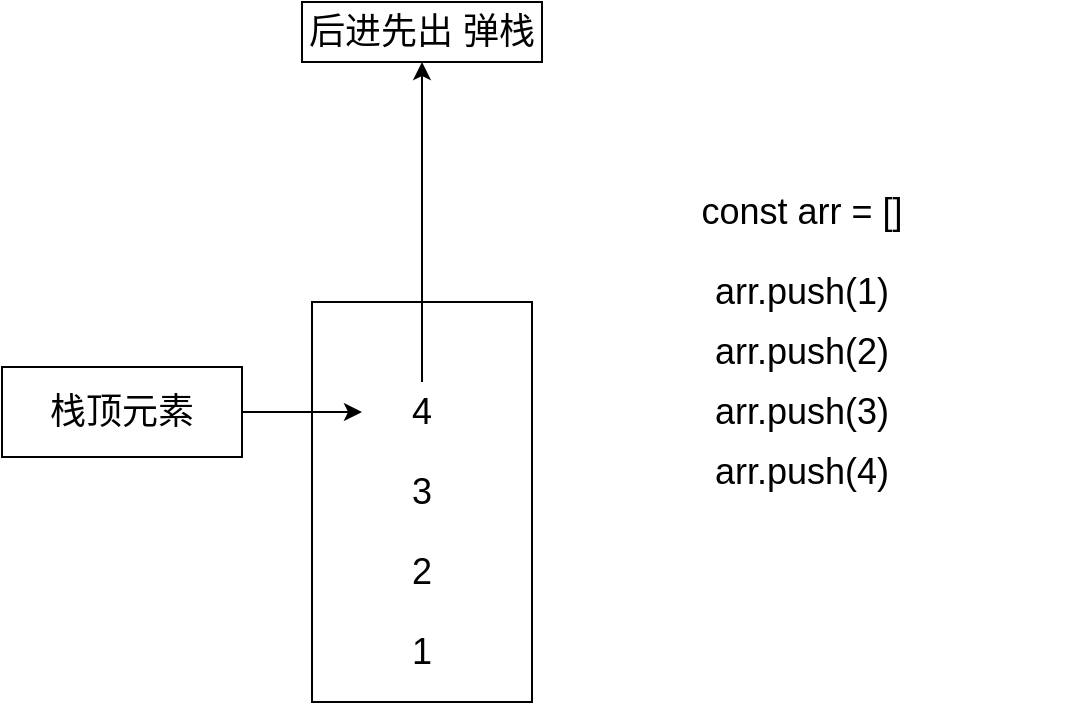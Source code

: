 <mxfile>
    <diagram id="dZ74_g-WH3ZaZNNVDX_l" name="Page-1">
        <mxGraphModel dx="841" dy="497" grid="1" gridSize="10" guides="1" tooltips="1" connect="1" arrows="1" fold="1" page="1" pageScale="1" pageWidth="1169" pageHeight="1654" math="0" shadow="0">
            <root>
                <mxCell id="0"/>
                <mxCell id="1" parent="0"/>
                <mxCell id="2" value="" style="rounded=0;whiteSpace=wrap;html=1;" vertex="1" parent="1">
                    <mxGeometry x="255" y="220" width="110" height="200" as="geometry"/>
                </mxCell>
                <mxCell id="3" value="&lt;font style=&quot;font-size: 18px&quot;&gt;const arr = []&lt;/font&gt;" style="text;html=1;strokeColor=none;fillColor=none;align=center;verticalAlign=middle;whiteSpace=wrap;rounded=0;" vertex="1" parent="1">
                    <mxGeometry x="365" y="160" width="270" height="30" as="geometry"/>
                </mxCell>
                <mxCell id="4" value="1" style="text;html=1;strokeColor=none;fillColor=none;align=center;verticalAlign=middle;whiteSpace=wrap;rounded=0;fontSize=18;" vertex="1" parent="1">
                    <mxGeometry x="280" y="380" width="60" height="30" as="geometry"/>
                </mxCell>
                <mxCell id="5" value="2" style="text;html=1;strokeColor=none;fillColor=none;align=center;verticalAlign=middle;whiteSpace=wrap;rounded=0;fontSize=18;" vertex="1" parent="1">
                    <mxGeometry x="280" y="340" width="60" height="30" as="geometry"/>
                </mxCell>
                <mxCell id="6" value="3" style="text;html=1;strokeColor=none;fillColor=none;align=center;verticalAlign=middle;whiteSpace=wrap;rounded=0;fontSize=18;" vertex="1" parent="1">
                    <mxGeometry x="280" y="300" width="60" height="30" as="geometry"/>
                </mxCell>
                <mxCell id="19" value="" style="edgeStyle=none;html=1;fontSize=18;" edge="1" parent="1" source="7" target="18">
                    <mxGeometry relative="1" as="geometry"/>
                </mxCell>
                <mxCell id="7" value="4" style="text;html=1;strokeColor=none;fillColor=none;align=center;verticalAlign=middle;whiteSpace=wrap;rounded=0;fontSize=18;" vertex="1" parent="1">
                    <mxGeometry x="280" y="260" width="60" height="30" as="geometry"/>
                </mxCell>
                <mxCell id="8" value="&lt;font style=&quot;font-size: 18px&quot;&gt;arr.push(1)&lt;/font&gt;" style="text;html=1;strokeColor=none;fillColor=none;align=center;verticalAlign=middle;whiteSpace=wrap;rounded=0;" vertex="1" parent="1">
                    <mxGeometry x="365" y="200" width="270" height="30" as="geometry"/>
                </mxCell>
                <mxCell id="9" value="&lt;font style=&quot;font-size: 18px&quot;&gt;arr.push(2)&lt;/font&gt;" style="text;html=1;strokeColor=none;fillColor=none;align=center;verticalAlign=middle;whiteSpace=wrap;rounded=0;" vertex="1" parent="1">
                    <mxGeometry x="365" y="230" width="270" height="30" as="geometry"/>
                </mxCell>
                <mxCell id="10" value="&lt;font style=&quot;font-size: 18px&quot;&gt;arr.push(3)&lt;/font&gt;" style="text;html=1;strokeColor=none;fillColor=none;align=center;verticalAlign=middle;whiteSpace=wrap;rounded=0;" vertex="1" parent="1">
                    <mxGeometry x="365" y="260" width="270" height="30" as="geometry"/>
                </mxCell>
                <mxCell id="11" value="&lt;font style=&quot;font-size: 18px&quot;&gt;arr.push(4)&lt;/font&gt;" style="text;html=1;strokeColor=none;fillColor=none;align=center;verticalAlign=middle;whiteSpace=wrap;rounded=0;" vertex="1" parent="1">
                    <mxGeometry x="365" y="290" width="270" height="30" as="geometry"/>
                </mxCell>
                <mxCell id="17" value="" style="edgeStyle=none;html=1;fontSize=18;" edge="1" parent="1" source="16" target="7">
                    <mxGeometry relative="1" as="geometry"/>
                </mxCell>
                <mxCell id="16" value="栈顶元素" style="rounded=0;whiteSpace=wrap;html=1;fontSize=18;" vertex="1" parent="1">
                    <mxGeometry x="100" y="252.5" width="120" height="45" as="geometry"/>
                </mxCell>
                <mxCell id="18" value="后进先出 弹栈" style="whiteSpace=wrap;html=1;fontSize=18;" vertex="1" parent="1">
                    <mxGeometry x="250" y="70" width="120" height="30" as="geometry"/>
                </mxCell>
            </root>
        </mxGraphModel>
    </diagram>
</mxfile>
